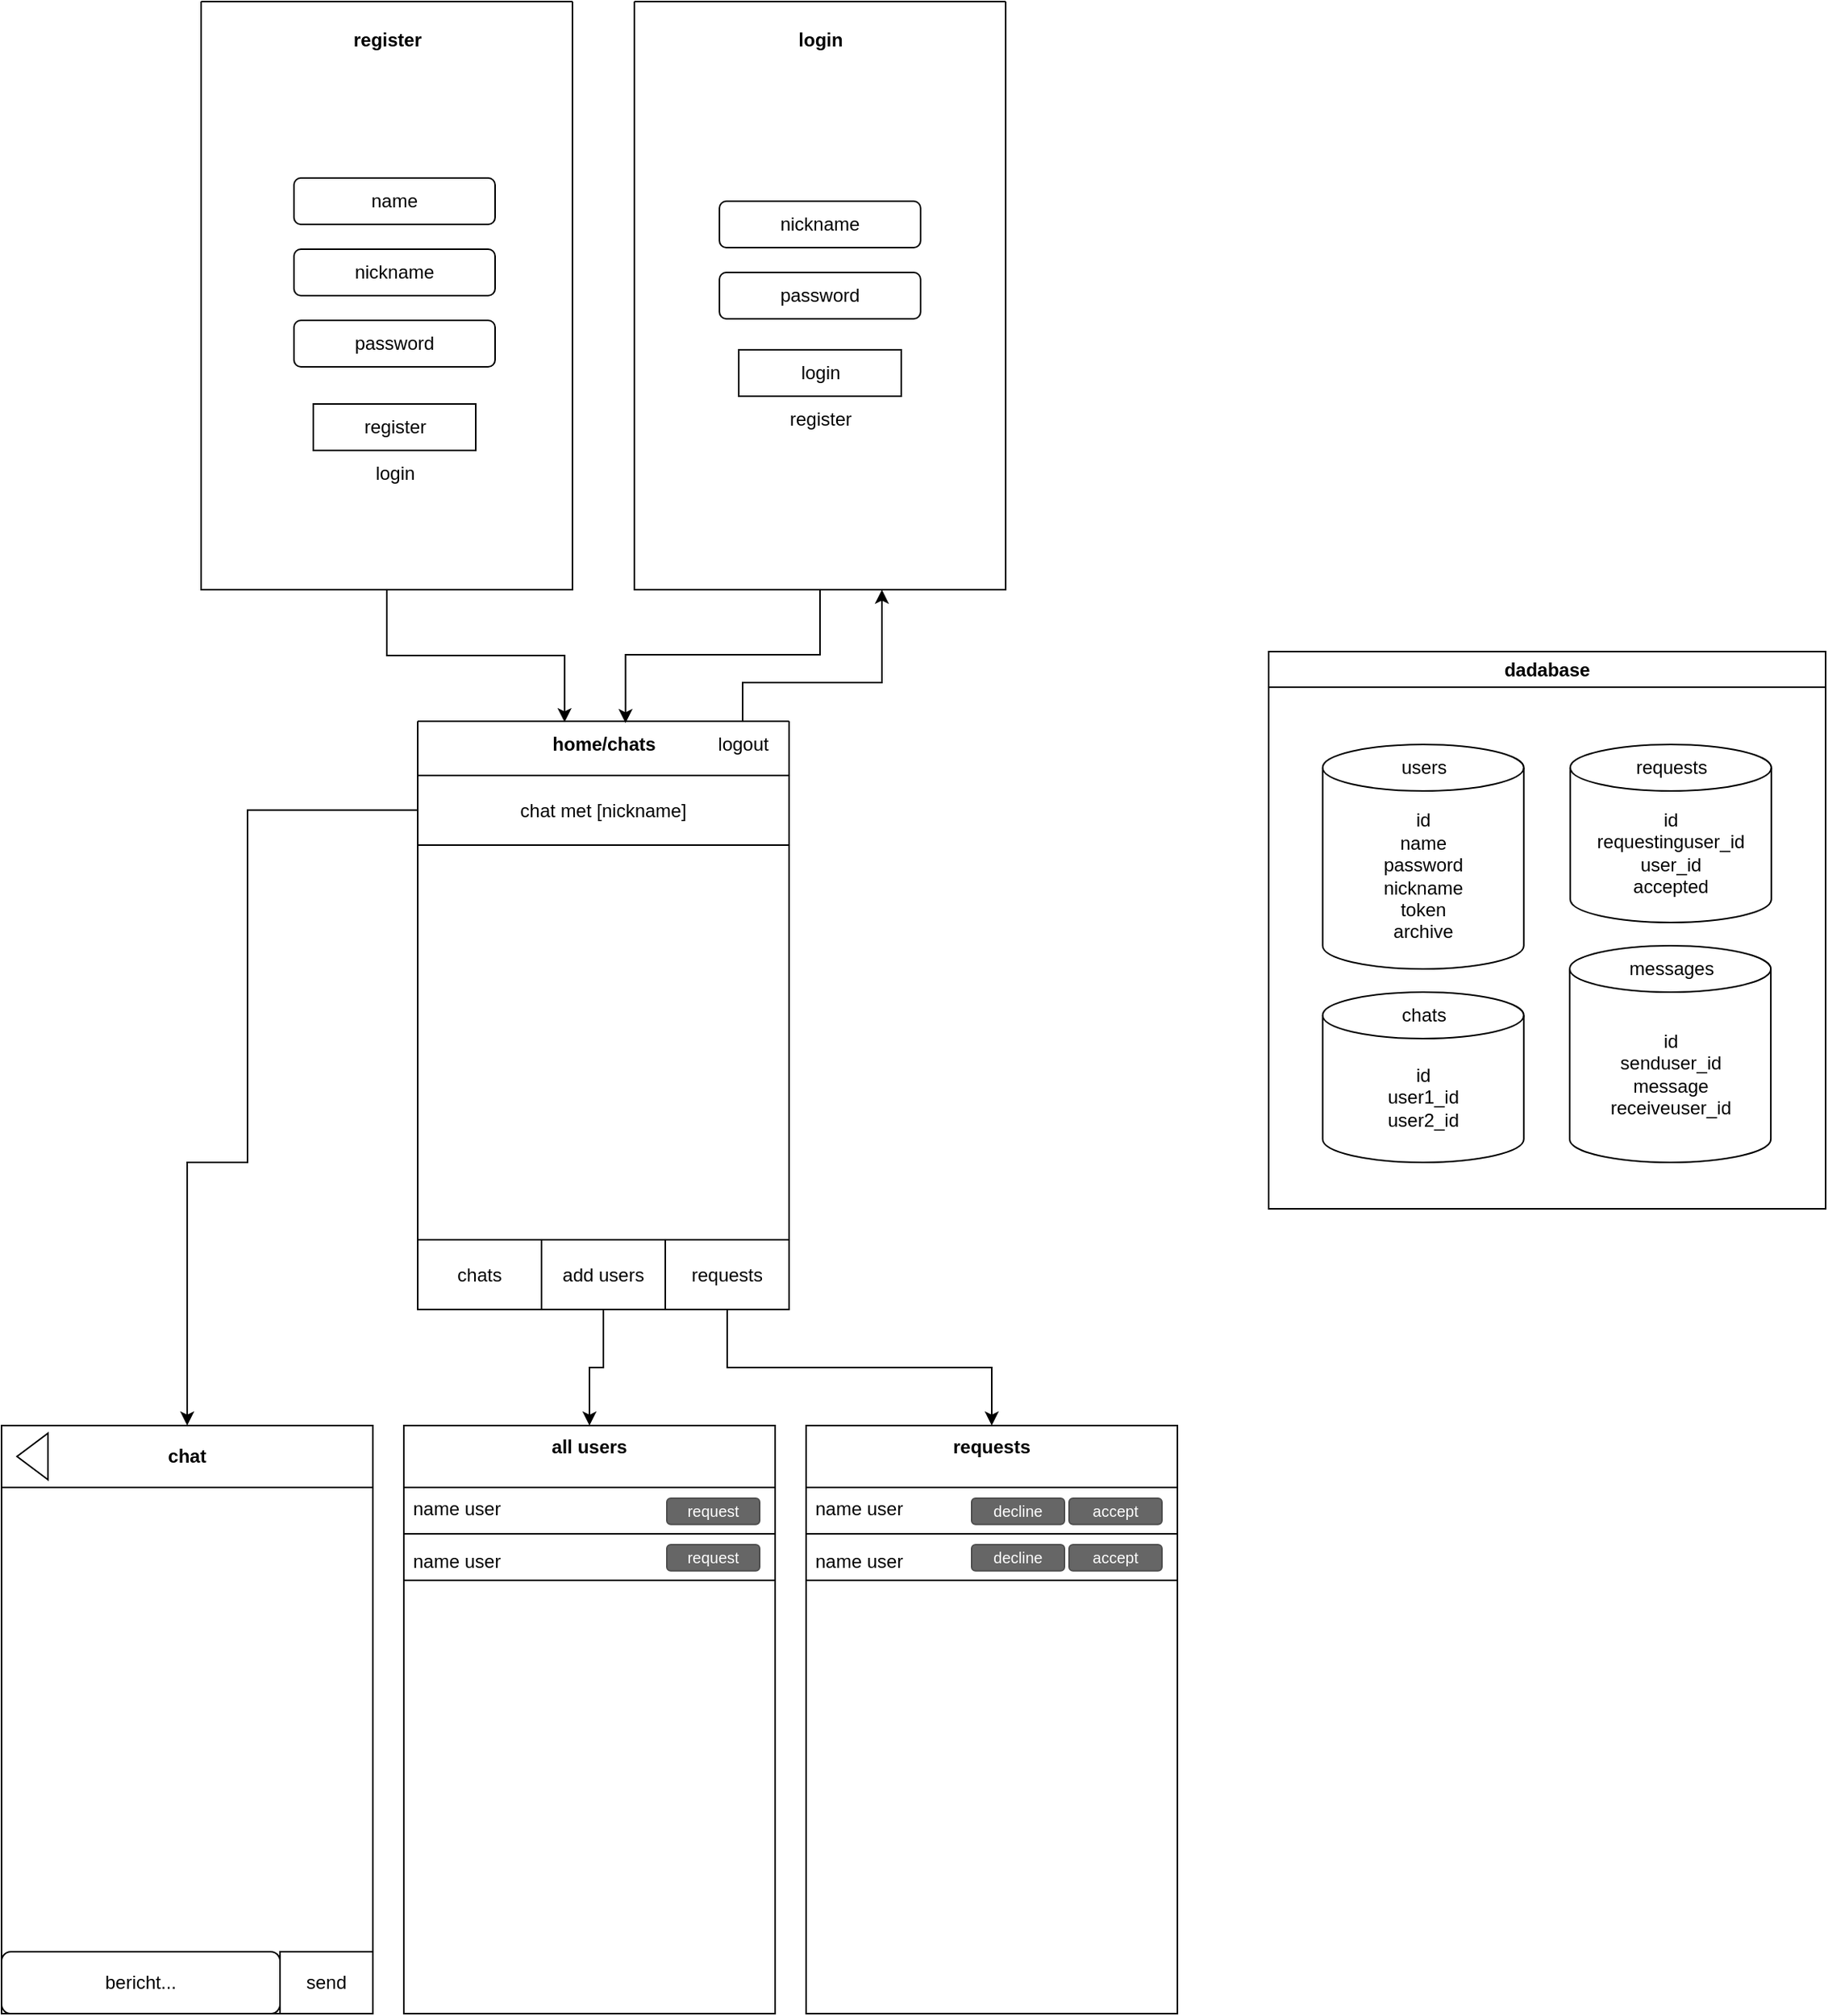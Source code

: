 <mxfile version="20.8.21" type="device"><diagram name="Pagina-1" id="dV2hDbp6ddojHQCFKcbB"><mxGraphModel dx="1938" dy="1220" grid="1" gridSize="10" guides="1" tooltips="1" connect="1" arrows="1" fold="1" page="1" pageScale="1" pageWidth="827" pageHeight="1169" math="0" shadow="0"><root><mxCell id="0"/><mxCell id="1" parent="0"/><mxCell id="Xq2AvHkgt0iFfLM96D-m-31" style="edgeStyle=orthogonalEdgeStyle;rounded=0;orthogonalLoop=1;jettySize=auto;html=1;exitX=0.5;exitY=1;exitDx=0;exitDy=0;entryX=0.221;entryY=0.019;entryDx=0;entryDy=0;entryPerimeter=0;" edge="1" parent="1" source="Xq2AvHkgt0iFfLM96D-m-3" target="Xq2AvHkgt0iFfLM96D-m-20"><mxGeometry relative="1" as="geometry"/></mxCell><mxCell id="Xq2AvHkgt0iFfLM96D-m-3" value="" style="swimlane;startSize=0;" vertex="1" parent="1"><mxGeometry x="280" y="120" width="240" height="380" as="geometry"/></mxCell><mxCell id="Xq2AvHkgt0iFfLM96D-m-4" value="password" style="rounded=1;whiteSpace=wrap;html=1;" vertex="1" parent="Xq2AvHkgt0iFfLM96D-m-3"><mxGeometry x="60" y="206" width="130" height="30" as="geometry"/></mxCell><mxCell id="Xq2AvHkgt0iFfLM96D-m-6" value="nickname" style="rounded=1;whiteSpace=wrap;html=1;" vertex="1" parent="Xq2AvHkgt0iFfLM96D-m-3"><mxGeometry x="60" y="160" width="130" height="30" as="geometry"/></mxCell><mxCell id="Xq2AvHkgt0iFfLM96D-m-5" value="name" style="rounded=1;whiteSpace=wrap;html=1;" vertex="1" parent="Xq2AvHkgt0iFfLM96D-m-3"><mxGeometry x="60" y="114" width="130" height="30" as="geometry"/></mxCell><mxCell id="Xq2AvHkgt0iFfLM96D-m-7" value="register" style="rounded=0;whiteSpace=wrap;html=1;" vertex="1" parent="Xq2AvHkgt0iFfLM96D-m-3"><mxGeometry x="72.5" y="260" width="105" height="30" as="geometry"/></mxCell><mxCell id="Xq2AvHkgt0iFfLM96D-m-13" value="&lt;b&gt;register&lt;/b&gt;" style="text;html=1;align=center;verticalAlign=middle;resizable=0;points=[];autosize=1;strokeColor=none;fillColor=none;" vertex="1" parent="Xq2AvHkgt0iFfLM96D-m-3"><mxGeometry x="85" y="10" width="70" height="30" as="geometry"/></mxCell><mxCell id="Xq2AvHkgt0iFfLM96D-m-99" value="login" style="text;html=1;align=center;verticalAlign=middle;resizable=0;points=[];autosize=1;strokeColor=none;fillColor=none;" vertex="1" parent="Xq2AvHkgt0iFfLM96D-m-3"><mxGeometry x="100" y="290" width="50" height="30" as="geometry"/></mxCell><mxCell id="Xq2AvHkgt0iFfLM96D-m-32" style="edgeStyle=orthogonalEdgeStyle;rounded=0;orthogonalLoop=1;jettySize=auto;html=1;exitX=0.5;exitY=1;exitDx=0;exitDy=0;entryX=0.659;entryY=0.038;entryDx=0;entryDy=0;entryPerimeter=0;" edge="1" parent="1" source="Xq2AvHkgt0iFfLM96D-m-8" target="Xq2AvHkgt0iFfLM96D-m-20"><mxGeometry relative="1" as="geometry"><Array as="points"><mxPoint x="680" y="542"/><mxPoint x="554" y="542"/></Array></mxGeometry></mxCell><mxCell id="Xq2AvHkgt0iFfLM96D-m-8" value="" style="swimlane;startSize=0;" vertex="1" parent="1"><mxGeometry x="560" y="120" width="240" height="380" as="geometry"/></mxCell><mxCell id="Xq2AvHkgt0iFfLM96D-m-10" value="nickname" style="rounded=1;whiteSpace=wrap;html=1;" vertex="1" parent="Xq2AvHkgt0iFfLM96D-m-8"><mxGeometry x="55" y="129" width="130" height="30" as="geometry"/></mxCell><mxCell id="Xq2AvHkgt0iFfLM96D-m-12" value="login" style="rounded=0;whiteSpace=wrap;html=1;" vertex="1" parent="Xq2AvHkgt0iFfLM96D-m-8"><mxGeometry x="67.5" y="225" width="105" height="30" as="geometry"/></mxCell><mxCell id="Xq2AvHkgt0iFfLM96D-m-14" value="&lt;b&gt;login&lt;/b&gt;" style="text;html=1;align=center;verticalAlign=middle;resizable=0;points=[];autosize=1;strokeColor=none;fillColor=none;" vertex="1" parent="Xq2AvHkgt0iFfLM96D-m-8"><mxGeometry x="95" y="10" width="50" height="30" as="geometry"/></mxCell><mxCell id="Xq2AvHkgt0iFfLM96D-m-21" value="register" style="text;html=1;align=center;verticalAlign=middle;resizable=0;points=[];autosize=1;strokeColor=none;fillColor=none;" vertex="1" parent="Xq2AvHkgt0iFfLM96D-m-8"><mxGeometry x="90" y="255" width="60" height="30" as="geometry"/></mxCell><mxCell id="Xq2AvHkgt0iFfLM96D-m-97" value="password" style="rounded=1;whiteSpace=wrap;html=1;" vertex="1" parent="Xq2AvHkgt0iFfLM96D-m-8"><mxGeometry x="55" y="175" width="130" height="30" as="geometry"/></mxCell><mxCell id="Xq2AvHkgt0iFfLM96D-m-95" style="edgeStyle=orthogonalEdgeStyle;rounded=0;orthogonalLoop=1;jettySize=auto;html=1;exitX=0.5;exitY=1;exitDx=0;exitDy=0;entryX=0.5;entryY=0;entryDx=0;entryDy=0;" edge="1" parent="1" source="Xq2AvHkgt0iFfLM96D-m-15" target="Xq2AvHkgt0iFfLM96D-m-76"><mxGeometry relative="1" as="geometry"/></mxCell><mxCell id="Xq2AvHkgt0iFfLM96D-m-15" value="" style="swimlane;startSize=0;" vertex="1" parent="1"><mxGeometry x="420" y="585" width="240" height="380" as="geometry"/></mxCell><mxCell id="Xq2AvHkgt0iFfLM96D-m-20" value="&lt;b&gt;home/chats&lt;/b&gt;" style="text;html=1;align=center;verticalAlign=middle;resizable=0;points=[];autosize=1;strokeColor=none;fillColor=none;" vertex="1" parent="Xq2AvHkgt0iFfLM96D-m-15"><mxGeometry x="75" width="90" height="30" as="geometry"/></mxCell><mxCell id="Xq2AvHkgt0iFfLM96D-m-23" value="add users" style="rounded=0;whiteSpace=wrap;html=1;" vertex="1" parent="Xq2AvHkgt0iFfLM96D-m-15"><mxGeometry x="80" y="335" width="80" height="45" as="geometry"/></mxCell><mxCell id="Xq2AvHkgt0iFfLM96D-m-41" value="logout" style="text;html=1;align=center;verticalAlign=middle;resizable=0;points=[];autosize=1;strokeColor=none;fillColor=none;" vertex="1" parent="Xq2AvHkgt0iFfLM96D-m-15"><mxGeometry x="180" width="60" height="30" as="geometry"/></mxCell><mxCell id="Xq2AvHkgt0iFfLM96D-m-83" value="requests" style="rounded=0;whiteSpace=wrap;html=1;" vertex="1" parent="Xq2AvHkgt0iFfLM96D-m-15"><mxGeometry x="160" y="335" width="80" height="45" as="geometry"/></mxCell><mxCell id="Xq2AvHkgt0iFfLM96D-m-114" value="chat met [nickname]" style="rounded=0;whiteSpace=wrap;html=1;" vertex="1" parent="Xq2AvHkgt0iFfLM96D-m-15"><mxGeometry y="35" width="240" height="45" as="geometry"/></mxCell><mxCell id="Xq2AvHkgt0iFfLM96D-m-96" style="edgeStyle=orthogonalEdgeStyle;rounded=0;orthogonalLoop=1;jettySize=auto;html=1;entryX=0.5;entryY=0;entryDx=0;entryDy=0;exitX=0.002;exitY=0.151;exitDx=0;exitDy=0;exitPerimeter=0;" edge="1" parent="1" source="Xq2AvHkgt0iFfLM96D-m-15" target="Xq2AvHkgt0iFfLM96D-m-30"><mxGeometry relative="1" as="geometry"><Array as="points"><mxPoint x="310" y="642"/><mxPoint x="310" y="870"/><mxPoint x="271" y="870"/></Array></mxGeometry></mxCell><mxCell id="Xq2AvHkgt0iFfLM96D-m-22" value="chats" style="rounded=0;whiteSpace=wrap;html=1;" vertex="1" parent="1"><mxGeometry x="420" y="920" width="80" height="45" as="geometry"/></mxCell><mxCell id="Xq2AvHkgt0iFfLM96D-m-24" value="" style="swimlane;startSize=0;" vertex="1" parent="1"><mxGeometry x="411" y="1040" width="240" height="380" as="geometry"/></mxCell><mxCell id="Xq2AvHkgt0iFfLM96D-m-76" value="all users" style="swimlane;fontStyle=1;align=center;verticalAlign=top;childLayout=stackLayout;horizontal=1;startSize=40;horizontalStack=0;resizeParent=1;resizeParentMax=0;resizeLast=0;collapsible=1;marginBottom=0;" vertex="1" parent="Xq2AvHkgt0iFfLM96D-m-24"><mxGeometry width="240" height="100" as="geometry"/></mxCell><mxCell id="Xq2AvHkgt0iFfLM96D-m-77" value="name user" style="text;strokeColor=none;fillColor=none;align=left;verticalAlign=top;spacingLeft=4;spacingRight=4;overflow=hidden;rotatable=0;points=[[0,0.5],[1,0.5]];portConstraint=eastwest;" vertex="1" parent="Xq2AvHkgt0iFfLM96D-m-76"><mxGeometry y="40" width="240" height="26" as="geometry"/></mxCell><mxCell id="Xq2AvHkgt0iFfLM96D-m-78" value="" style="line;strokeWidth=1;fillColor=none;align=left;verticalAlign=middle;spacingTop=-1;spacingLeft=3;spacingRight=3;rotatable=0;labelPosition=right;points=[];portConstraint=eastwest;strokeColor=inherit;" vertex="1" parent="Xq2AvHkgt0iFfLM96D-m-76"><mxGeometry y="66" width="240" height="8" as="geometry"/></mxCell><mxCell id="Xq2AvHkgt0iFfLM96D-m-79" value="name user" style="text;strokeColor=none;fillColor=none;align=left;verticalAlign=top;spacingLeft=4;spacingRight=4;overflow=hidden;rotatable=0;points=[[0,0.5],[1,0.5]];portConstraint=eastwest;" vertex="1" parent="Xq2AvHkgt0iFfLM96D-m-76"><mxGeometry y="74" width="240" height="26" as="geometry"/></mxCell><mxCell id="Xq2AvHkgt0iFfLM96D-m-80" value="request" style="rounded=1;html=1;shadow=0;dashed=0;whiteSpace=wrap;fontSize=10;fillColor=#666666;align=center;strokeColor=#4D4D4D;fontColor=#ffffff;" vertex="1" parent="Xq2AvHkgt0iFfLM96D-m-24"><mxGeometry x="170" y="47" width="60" height="16.88" as="geometry"/></mxCell><mxCell id="Xq2AvHkgt0iFfLM96D-m-81" value="request" style="rounded=1;html=1;shadow=0;dashed=0;whiteSpace=wrap;fontSize=10;fillColor=#666666;align=center;strokeColor=#4D4D4D;fontColor=#ffffff;" vertex="1" parent="Xq2AvHkgt0iFfLM96D-m-24"><mxGeometry x="170" y="77" width="60" height="16.88" as="geometry"/></mxCell><mxCell id="Xq2AvHkgt0iFfLM96D-m-33" value="" style="swimlane;startSize=0;" vertex="1" parent="1"><mxGeometry x="151" y="1040" width="240" height="380" as="geometry"/></mxCell><mxCell id="Xq2AvHkgt0iFfLM96D-m-35" value="send" style="rounded=0;whiteSpace=wrap;html=1;" vertex="1" parent="Xq2AvHkgt0iFfLM96D-m-33"><mxGeometry x="180" y="340" width="60" height="40" as="geometry"/></mxCell><mxCell id="Xq2AvHkgt0iFfLM96D-m-36" value="bericht..." style="rounded=1;whiteSpace=wrap;html=1;" vertex="1" parent="Xq2AvHkgt0iFfLM96D-m-33"><mxGeometry y="340" width="180" height="40" as="geometry"/></mxCell><mxCell id="Xq2AvHkgt0iFfLM96D-m-30" value="&lt;b&gt;chat&lt;/b&gt;" style="rounded=0;whiteSpace=wrap;html=1;" vertex="1" parent="Xq2AvHkgt0iFfLM96D-m-33"><mxGeometry width="240" height="40" as="geometry"/></mxCell><mxCell id="Xq2AvHkgt0iFfLM96D-m-40" value="" style="triangle;whiteSpace=wrap;html=1;rotation=-180;" vertex="1" parent="Xq2AvHkgt0iFfLM96D-m-33"><mxGeometry x="10" y="5" width="20" height="30" as="geometry"/></mxCell><mxCell id="Xq2AvHkgt0iFfLM96D-m-42" style="edgeStyle=orthogonalEdgeStyle;rounded=0;orthogonalLoop=1;jettySize=auto;html=1;" edge="1" parent="1" source="Xq2AvHkgt0iFfLM96D-m-15" target="Xq2AvHkgt0iFfLM96D-m-8"><mxGeometry relative="1" as="geometry"><mxPoint x="720" y="510" as="targetPoint"/><Array as="points"><mxPoint x="630" y="560"/><mxPoint x="720" y="560"/></Array></mxGeometry></mxCell><mxCell id="Xq2AvHkgt0iFfLM96D-m-84" value="" style="swimlane;startSize=0;" vertex="1" parent="1"><mxGeometry x="671" y="1040" width="240" height="380" as="geometry"/></mxCell><mxCell id="Xq2AvHkgt0iFfLM96D-m-85" value="requests" style="swimlane;fontStyle=1;align=center;verticalAlign=top;childLayout=stackLayout;horizontal=1;startSize=40;horizontalStack=0;resizeParent=1;resizeParentMax=0;resizeLast=0;collapsible=1;marginBottom=0;" vertex="1" parent="Xq2AvHkgt0iFfLM96D-m-84"><mxGeometry width="240" height="100" as="geometry"/></mxCell><mxCell id="Xq2AvHkgt0iFfLM96D-m-86" value="name user" style="text;strokeColor=none;fillColor=none;align=left;verticalAlign=top;spacingLeft=4;spacingRight=4;overflow=hidden;rotatable=0;points=[[0,0.5],[1,0.5]];portConstraint=eastwest;" vertex="1" parent="Xq2AvHkgt0iFfLM96D-m-85"><mxGeometry y="40" width="240" height="26" as="geometry"/></mxCell><mxCell id="Xq2AvHkgt0iFfLM96D-m-87" value="" style="line;strokeWidth=1;fillColor=none;align=left;verticalAlign=middle;spacingTop=-1;spacingLeft=3;spacingRight=3;rotatable=0;labelPosition=right;points=[];portConstraint=eastwest;strokeColor=inherit;" vertex="1" parent="Xq2AvHkgt0iFfLM96D-m-85"><mxGeometry y="66" width="240" height="8" as="geometry"/></mxCell><mxCell id="Xq2AvHkgt0iFfLM96D-m-88" value="name user" style="text;strokeColor=none;fillColor=none;align=left;verticalAlign=top;spacingLeft=4;spacingRight=4;overflow=hidden;rotatable=0;points=[[0,0.5],[1,0.5]];portConstraint=eastwest;" vertex="1" parent="Xq2AvHkgt0iFfLM96D-m-85"><mxGeometry y="74" width="240" height="26" as="geometry"/></mxCell><mxCell id="Xq2AvHkgt0iFfLM96D-m-89" value="accept" style="rounded=1;html=1;shadow=0;dashed=0;whiteSpace=wrap;fontSize=10;fillColor=#666666;align=center;strokeColor=#4D4D4D;fontColor=#ffffff;" vertex="1" parent="Xq2AvHkgt0iFfLM96D-m-84"><mxGeometry x="170" y="47" width="60" height="16.88" as="geometry"/></mxCell><mxCell id="Xq2AvHkgt0iFfLM96D-m-90" value="decline" style="rounded=1;html=1;shadow=0;dashed=0;whiteSpace=wrap;fontSize=10;fillColor=#666666;align=center;strokeColor=#4D4D4D;fontColor=#ffffff;" vertex="1" parent="Xq2AvHkgt0iFfLM96D-m-84"><mxGeometry x="107" y="47" width="60" height="16.88" as="geometry"/></mxCell><mxCell id="Xq2AvHkgt0iFfLM96D-m-91" style="edgeStyle=orthogonalEdgeStyle;rounded=0;orthogonalLoop=1;jettySize=auto;html=1;entryX=0.5;entryY=0;entryDx=0;entryDy=0;exitX=0.5;exitY=1;exitDx=0;exitDy=0;" edge="1" parent="1" source="Xq2AvHkgt0iFfLM96D-m-83" target="Xq2AvHkgt0iFfLM96D-m-85"><mxGeometry relative="1" as="geometry"/></mxCell><mxCell id="Xq2AvHkgt0iFfLM96D-m-92" value="decline" style="rounded=1;html=1;shadow=0;dashed=0;whiteSpace=wrap;fontSize=10;fillColor=#666666;align=center;strokeColor=#4D4D4D;fontColor=#ffffff;" vertex="1" parent="1"><mxGeometry x="778" y="1117" width="60" height="16.88" as="geometry"/></mxCell><mxCell id="Xq2AvHkgt0iFfLM96D-m-94" value="accept" style="rounded=1;html=1;shadow=0;dashed=0;whiteSpace=wrap;fontSize=10;fillColor=#666666;align=center;strokeColor=#4D4D4D;fontColor=#ffffff;" vertex="1" parent="1"><mxGeometry x="841" y="1117" width="60" height="16.88" as="geometry"/></mxCell><mxCell id="Xq2AvHkgt0iFfLM96D-m-113" value="dadabase" style="swimlane;whiteSpace=wrap;html=1;" vertex="1" parent="1"><mxGeometry x="970" y="540" width="360" height="360" as="geometry"/></mxCell><mxCell id="Xq2AvHkgt0iFfLM96D-m-98" value="id&lt;br&gt;name&lt;br&gt;password&lt;br&gt;nickname&lt;br&gt;token&lt;br&gt;archive" style="shape=cylinder3;whiteSpace=wrap;html=1;boundedLbl=1;backgroundOutline=1;size=15;" vertex="1" parent="Xq2AvHkgt0iFfLM96D-m-113"><mxGeometry x="34.88" y="60" width="130" height="145" as="geometry"/></mxCell><mxCell id="Xq2AvHkgt0iFfLM96D-m-100" value="users" style="text;html=1;align=center;verticalAlign=middle;resizable=0;points=[];autosize=1;strokeColor=none;fillColor=none;" vertex="1" parent="Xq2AvHkgt0iFfLM96D-m-113"><mxGeometry x="74.88" y="60" width="50" height="30" as="geometry"/></mxCell><mxCell id="Xq2AvHkgt0iFfLM96D-m-101" value="id&lt;br&gt;requestinguser_id&lt;br&gt;user_id&lt;br&gt;accepted" style="shape=cylinder3;whiteSpace=wrap;html=1;boundedLbl=1;backgroundOutline=1;size=15;" vertex="1" parent="Xq2AvHkgt0iFfLM96D-m-113"><mxGeometry x="194.88" y="60" width="130" height="115" as="geometry"/></mxCell><mxCell id="Xq2AvHkgt0iFfLM96D-m-102" value="requests" style="text;html=1;align=center;verticalAlign=middle;resizable=0;points=[];autosize=1;strokeColor=none;fillColor=none;" vertex="1" parent="Xq2AvHkgt0iFfLM96D-m-113"><mxGeometry x="224.88" y="60" width="70" height="30" as="geometry"/></mxCell><mxCell id="Xq2AvHkgt0iFfLM96D-m-105" value="id&lt;br&gt;user1_id&lt;br&gt;user2_id" style="shape=cylinder3;whiteSpace=wrap;html=1;boundedLbl=1;backgroundOutline=1;size=15;" vertex="1" parent="Xq2AvHkgt0iFfLM96D-m-113"><mxGeometry x="34.88" y="220" width="130" height="110" as="geometry"/></mxCell><mxCell id="Xq2AvHkgt0iFfLM96D-m-106" value="chats" style="text;html=1;align=center;verticalAlign=middle;resizable=0;points=[];autosize=1;strokeColor=none;fillColor=none;" vertex="1" parent="Xq2AvHkgt0iFfLM96D-m-113"><mxGeometry x="74.88" y="220" width="50" height="30" as="geometry"/></mxCell><mxCell id="Xq2AvHkgt0iFfLM96D-m-108" style="edgeStyle=orthogonalEdgeStyle;rounded=0;orthogonalLoop=1;jettySize=auto;html=1;exitX=1;exitY=0;exitDx=0;exitDy=15;exitPerimeter=0;" edge="1" parent="Xq2AvHkgt0iFfLM96D-m-113" source="Xq2AvHkgt0iFfLM96D-m-109"><mxGeometry relative="1" as="geometry"><mxPoint x="324.671" y="205.111" as="targetPoint"/></mxGeometry></mxCell><mxCell id="Xq2AvHkgt0iFfLM96D-m-109" value="id&lt;br&gt;senduser_id&lt;br&gt;message&lt;br&gt;receiveuser_id" style="shape=cylinder3;whiteSpace=wrap;html=1;boundedLbl=1;backgroundOutline=1;size=15;" vertex="1" parent="Xq2AvHkgt0iFfLM96D-m-113"><mxGeometry x="194.56" y="190" width="130" height="140" as="geometry"/></mxCell><mxCell id="Xq2AvHkgt0iFfLM96D-m-110" value="messages" style="text;html=1;align=center;verticalAlign=middle;resizable=0;points=[];autosize=1;strokeColor=none;fillColor=none;" vertex="1" parent="Xq2AvHkgt0iFfLM96D-m-113"><mxGeometry x="219.56" y="190" width="80" height="30" as="geometry"/></mxCell></root></mxGraphModel></diagram></mxfile>